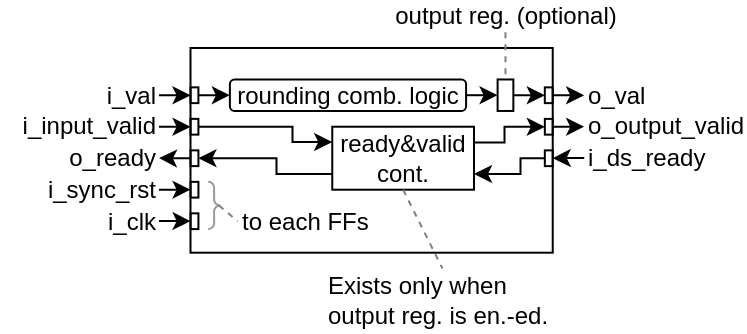 <mxfile>
    <diagram id="mgOif1Wz1Oa62Y0wSye3" name="ページ1">
        <mxGraphModel dx="566" dy="318" grid="1" gridSize="3.937" guides="1" tooltips="1" connect="1" arrows="1" fold="1" page="1" pageScale="1" pageWidth="1169" pageHeight="827" math="0" shadow="0">
            <root>
                <mxCell id="0"/>
                <mxCell id="1" parent="0"/>
                <mxCell id="12" value="" style="rounded=0;whiteSpace=wrap;html=1;fillColor=none;recursiveResize=0;container=1;collapsible=0;" vertex="1" parent="1">
                    <mxGeometry x="110.25" y="62.99" width="181.11" height="102.36" as="geometry"/>
                </mxCell>
                <mxCell id="24" style="edgeStyle=none;html=1;entryX=0;entryY=0.5;entryDx=0;entryDy=0;strokeColor=#000000;endArrow=classic;endFill=1;" edge="1" parent="12" source="9" target="20">
                    <mxGeometry relative="1" as="geometry"/>
                </mxCell>
                <mxCell id="9" value="" style="rounded=0;whiteSpace=wrap;html=1;fillColor=none;" vertex="1" parent="12">
                    <mxGeometry x="153.553" y="15.743" width="7.874" height="15.748" as="geometry"/>
                </mxCell>
                <mxCell id="10" style="edgeStyle=none;html=1;endArrow=classic;endFill=1;exitX=1;exitY=0.5;exitDx=0;exitDy=0;" edge="1" parent="12" source="3" target="9">
                    <mxGeometry relative="1" as="geometry">
                        <mxPoint x="133.863" y="23.614" as="sourcePoint"/>
                    </mxGeometry>
                </mxCell>
                <mxCell id="3" value="rounding comb. logic" style="rounded=1;whiteSpace=wrap;html=1;fillColor=none;recursiveResize=0;container=1;collapsible=0;" vertex="1" parent="12">
                    <mxGeometry x="19.69" y="15.74" width="118.11" height="15.75" as="geometry"/>
                </mxCell>
                <mxCell id="13" value="" style="rounded=0;whiteSpace=wrap;html=1;fillColor=none;" vertex="1" parent="12">
                    <mxGeometry x="0.026" y="82.686" width="3.937" height="7.874" as="geometry"/>
                </mxCell>
                <mxCell id="14" value="" style="rounded=0;whiteSpace=wrap;html=1;fillColor=none;" vertex="1" parent="12">
                    <mxGeometry x="0.023" y="66.933" width="3.937" height="7.874" as="geometry"/>
                </mxCell>
                <mxCell id="15" value="" style="rounded=0;whiteSpace=wrap;html=1;fillColor=none;" vertex="1" parent="12">
                    <mxGeometry x="0.02" y="51.19" width="3.937" height="7.874" as="geometry"/>
                </mxCell>
                <mxCell id="25" style="edgeStyle=orthogonalEdgeStyle;html=1;entryX=0;entryY=0.25;entryDx=0;entryDy=0;strokeColor=#000000;endArrow=classic;endFill=1;rounded=0;" edge="1" parent="12" source="16" target="21">
                    <mxGeometry relative="1" as="geometry">
                        <Array as="points">
                            <mxPoint x="51" y="39"/>
                            <mxPoint x="51" y="47"/>
                            <mxPoint x="71" y="47"/>
                        </Array>
                    </mxGeometry>
                </mxCell>
                <mxCell id="16" value="" style="rounded=0;whiteSpace=wrap;html=1;fillColor=none;" vertex="1" parent="12">
                    <mxGeometry x="0.017" y="35.447" width="3.937" height="7.874" as="geometry"/>
                </mxCell>
                <mxCell id="23" style="edgeStyle=none;html=1;strokeColor=#000000;endArrow=classic;endFill=1;entryX=0;entryY=0.5;entryDx=0;entryDy=0;" edge="1" parent="12" source="17" target="3">
                    <mxGeometry relative="1" as="geometry">
                        <mxPoint x="15.75" y="24.01" as="targetPoint"/>
                    </mxGeometry>
                </mxCell>
                <mxCell id="17" value="" style="rounded=0;whiteSpace=wrap;html=1;fillColor=none;" vertex="1" parent="12">
                    <mxGeometry x="0.014" y="19.694" width="3.937" height="7.874" as="geometry"/>
                </mxCell>
                <mxCell id="27" style="edgeStyle=orthogonalEdgeStyle;rounded=0;html=1;exitX=0;exitY=0.5;exitDx=0;exitDy=0;entryX=1;entryY=0.75;entryDx=0;entryDy=0;strokeColor=#000000;endArrow=classic;endFill=1;" edge="1" parent="12" source="18" target="21">
                    <mxGeometry relative="1" as="geometry">
                        <Array as="points">
                            <mxPoint x="165" y="55"/>
                            <mxPoint x="165" y="63"/>
                        </Array>
                    </mxGeometry>
                </mxCell>
                <mxCell id="18" value="" style="rounded=0;whiteSpace=wrap;html=1;fillColor=none;" vertex="1" parent="12">
                    <mxGeometry x="177.167" y="51.197" width="3.937" height="7.874" as="geometry"/>
                </mxCell>
                <mxCell id="19" value="" style="rounded=0;whiteSpace=wrap;html=1;fillColor=none;" vertex="1" parent="12">
                    <mxGeometry x="177.164" y="35.454" width="3.937" height="7.874" as="geometry"/>
                </mxCell>
                <mxCell id="20" value="" style="rounded=0;whiteSpace=wrap;html=1;fillColor=none;" vertex="1" parent="12">
                    <mxGeometry x="177.161" y="19.701" width="3.937" height="7.874" as="geometry"/>
                </mxCell>
                <mxCell id="26" style="edgeStyle=orthogonalEdgeStyle;rounded=0;html=1;exitX=1;exitY=0.25;exitDx=0;exitDy=0;entryX=0;entryY=0.5;entryDx=0;entryDy=0;strokeColor=#000000;endArrow=classic;endFill=1;" edge="1" parent="12" source="21" target="19">
                    <mxGeometry relative="1" as="geometry">
                        <Array as="points">
                            <mxPoint x="157" y="47"/>
                            <mxPoint x="157" y="39"/>
                        </Array>
                    </mxGeometry>
                </mxCell>
                <mxCell id="28" style="edgeStyle=orthogonalEdgeStyle;rounded=0;html=1;exitX=0;exitY=0.75;exitDx=0;exitDy=0;entryX=1;entryY=0.5;entryDx=0;entryDy=0;strokeColor=#000000;endArrow=classic;endFill=1;" edge="1" parent="12" source="21" target="15">
                    <mxGeometry relative="1" as="geometry">
                        <Array as="points">
                            <mxPoint x="43" y="63"/>
                            <mxPoint x="43" y="55"/>
                        </Array>
                    </mxGeometry>
                </mxCell>
                <mxCell id="21" value="ready&amp;amp;valid cont." style="rounded=0;whiteSpace=wrap;html=1;fillColor=none;" vertex="1" parent="12">
                    <mxGeometry x="70.88" y="39.37" width="70.866" height="31.496" as="geometry"/>
                </mxCell>
                <mxCell id="22" style="edgeStyle=none;html=1;entryX=0.5;entryY=0;entryDx=0;entryDy=0;endArrow=none;endFill=0;dashed=1;strokeColor=#808080;rounded=0;" edge="1" parent="1" source="11" target="9">
                    <mxGeometry relative="1" as="geometry"/>
                </mxCell>
                <mxCell id="11" value="output reg. (optional)" style="text;html=1;strokeColor=none;fillColor=none;align=center;verticalAlign=middle;whiteSpace=wrap;rounded=0;" vertex="1" parent="1">
                    <mxGeometry x="208.66" y="39.36" width="118.12" height="15.76" as="geometry"/>
                </mxCell>
                <mxCell id="30" value="to each FFs" style="text;html=1;strokeColor=none;fillColor=none;align=left;verticalAlign=middle;whiteSpace=wrap;rounded=0;" vertex="1" parent="1">
                    <mxGeometry x="133.861" y="141.73" width="70.869" height="15.744" as="geometry"/>
                </mxCell>
                <mxCell id="32" value="" style="group" vertex="1" connectable="0" parent="1">
                    <mxGeometry x="118.12" y="129.92" width="7.879" height="23.62" as="geometry"/>
                </mxCell>
                <mxCell id="29" value="" style="labelPosition=right;align=left;strokeWidth=1;shape=mxgraph.mockup.markup.curlyBrace;html=1;shadow=0;dashed=0;strokeColor=#999999;direction=north;fillColor=none;flipH=1;" vertex="1" parent="32">
                    <mxGeometry width="7.879" height="23.62" as="geometry"/>
                </mxCell>
                <mxCell id="31" style="edgeStyle=none;html=1;entryX=0;entryY=0.5;entryDx=0;entryDy=0;endArrow=none;endFill=0;dashed=1;strokeColor=#808080;rounded=0;exitX=0.504;exitY=0.197;exitDx=0;exitDy=0;exitPerimeter=0;" edge="1" parent="32" source="29" target="30">
                    <mxGeometry relative="1" as="geometry">
                        <mxPoint x="147.244" y="-70.878" as="sourcePoint"/>
                        <mxPoint x="149.617" y="-47.25" as="targetPoint"/>
                    </mxGeometry>
                </mxCell>
                <mxCell id="42" style="edgeStyle=orthogonalEdgeStyle;rounded=0;html=1;entryX=0;entryY=0.5;entryDx=0;entryDy=0;strokeColor=#000000;endArrow=classic;endFill=1;" edge="1" parent="1" source="33" target="13">
                    <mxGeometry relative="1" as="geometry"/>
                </mxCell>
                <mxCell id="33" value="i_clk" style="text;html=1;strokeColor=none;fillColor=none;align=right;verticalAlign=middle;whiteSpace=wrap;rounded=0;" vertex="1" parent="1">
                    <mxGeometry x="15.758" y="141.727" width="78.743" height="15.744" as="geometry"/>
                </mxCell>
                <mxCell id="41" style="edgeStyle=orthogonalEdgeStyle;rounded=0;html=1;entryX=0;entryY=0.5;entryDx=0;entryDy=0;strokeColor=#000000;endArrow=classic;endFill=1;" edge="1" parent="1" source="34" target="14">
                    <mxGeometry relative="1" as="geometry"/>
                </mxCell>
                <mxCell id="34" value="i_sync_rst" style="text;html=1;strokeColor=none;fillColor=none;align=right;verticalAlign=middle;whiteSpace=wrap;rounded=0;" vertex="1" parent="1">
                    <mxGeometry x="15.755" y="125.984" width="78.743" height="15.744" as="geometry"/>
                </mxCell>
                <mxCell id="35" value="o_ready" style="text;html=1;strokeColor=none;fillColor=none;align=right;verticalAlign=middle;whiteSpace=wrap;rounded=0;" vertex="1" parent="1">
                    <mxGeometry x="15.752" y="110.241" width="78.743" height="15.744" as="geometry"/>
                </mxCell>
                <mxCell id="44" style="edgeStyle=orthogonalEdgeStyle;rounded=0;html=1;entryX=0;entryY=0.5;entryDx=0;entryDy=0;strokeColor=#000000;endArrow=classic;endFill=1;" edge="1" parent="1" source="36" target="16">
                    <mxGeometry relative="1" as="geometry"/>
                </mxCell>
                <mxCell id="36" value="i_input_valid" style="text;html=1;strokeColor=none;fillColor=none;align=right;verticalAlign=middle;whiteSpace=wrap;rounded=0;" vertex="1" parent="1">
                    <mxGeometry x="15.749" y="94.498" width="78.743" height="15.744" as="geometry"/>
                </mxCell>
                <mxCell id="43" style="edgeStyle=orthogonalEdgeStyle;rounded=0;html=1;entryX=0;entryY=0.5;entryDx=0;entryDy=0;strokeColor=#000000;endArrow=classic;endFill=1;" edge="1" parent="1" source="37" target="17">
                    <mxGeometry relative="1" as="geometry"/>
                </mxCell>
                <mxCell id="37" value="i_val" style="text;html=1;strokeColor=none;fillColor=none;align=right;verticalAlign=middle;whiteSpace=wrap;rounded=0;" vertex="1" parent="1">
                    <mxGeometry x="15.746" y="78.755" width="78.743" height="15.744" as="geometry"/>
                </mxCell>
                <mxCell id="45" style="edgeStyle=orthogonalEdgeStyle;rounded=0;html=1;strokeColor=#000000;endArrow=classic;endFill=1;" edge="1" parent="1" source="15" target="35">
                    <mxGeometry relative="1" as="geometry"/>
                </mxCell>
                <mxCell id="51" style="edgeStyle=orthogonalEdgeStyle;rounded=0;html=1;entryX=1;entryY=0.5;entryDx=0;entryDy=0;strokeColor=#000000;endArrow=classic;endFill=1;" edge="1" parent="1" source="46" target="18">
                    <mxGeometry relative="1" as="geometry"/>
                </mxCell>
                <mxCell id="46" value="i_ds_ready" style="text;html=1;strokeColor=none;fillColor=none;align=left;verticalAlign=middle;whiteSpace=wrap;rounded=0;" vertex="1" parent="1">
                    <mxGeometry x="307.099" y="110.238" width="78.743" height="15.744" as="geometry"/>
                </mxCell>
                <mxCell id="47" value="o_output_valid" style="text;html=1;strokeColor=none;fillColor=none;align=left;verticalAlign=middle;whiteSpace=wrap;rounded=0;" vertex="1" parent="1">
                    <mxGeometry x="307.096" y="94.495" width="78.743" height="15.744" as="geometry"/>
                </mxCell>
                <mxCell id="48" value="o_val" style="text;html=1;strokeColor=none;fillColor=none;align=left;verticalAlign=middle;whiteSpace=wrap;rounded=0;" vertex="1" parent="1">
                    <mxGeometry x="307.093" y="78.752" width="78.743" height="15.744" as="geometry"/>
                </mxCell>
                <mxCell id="49" style="edgeStyle=orthogonalEdgeStyle;rounded=0;html=1;strokeColor=#000000;endArrow=classic;endFill=1;" edge="1" parent="1" source="20" target="48">
                    <mxGeometry relative="1" as="geometry"/>
                </mxCell>
                <mxCell id="50" style="edgeStyle=orthogonalEdgeStyle;rounded=0;html=1;strokeColor=#000000;endArrow=classic;endFill=1;" edge="1" parent="1" source="19" target="47">
                    <mxGeometry relative="1" as="geometry"/>
                </mxCell>
                <mxCell id="53" value="Exists only when output reg. is en.-ed." style="text;html=1;strokeColor=none;fillColor=none;align=left;verticalAlign=middle;whiteSpace=wrap;rounded=0;" vertex="1" parent="1">
                    <mxGeometry x="177.158" y="173.227" width="118.113" height="31.492" as="geometry"/>
                </mxCell>
                <mxCell id="54" style="edgeStyle=none;html=1;entryX=0.5;entryY=0;entryDx=0;entryDy=0;endArrow=none;endFill=0;dashed=1;strokeColor=#808080;rounded=0;exitX=0.5;exitY=1;exitDx=0;exitDy=0;" edge="1" parent="1" source="21" target="53">
                    <mxGeometry relative="1" as="geometry">
                        <mxPoint x="271.662" y="59.057" as="sourcePoint"/>
                        <mxPoint x="271.677" y="82.67" as="targetPoint"/>
                    </mxGeometry>
                </mxCell>
            </root>
        </mxGraphModel>
    </diagram>
</mxfile>